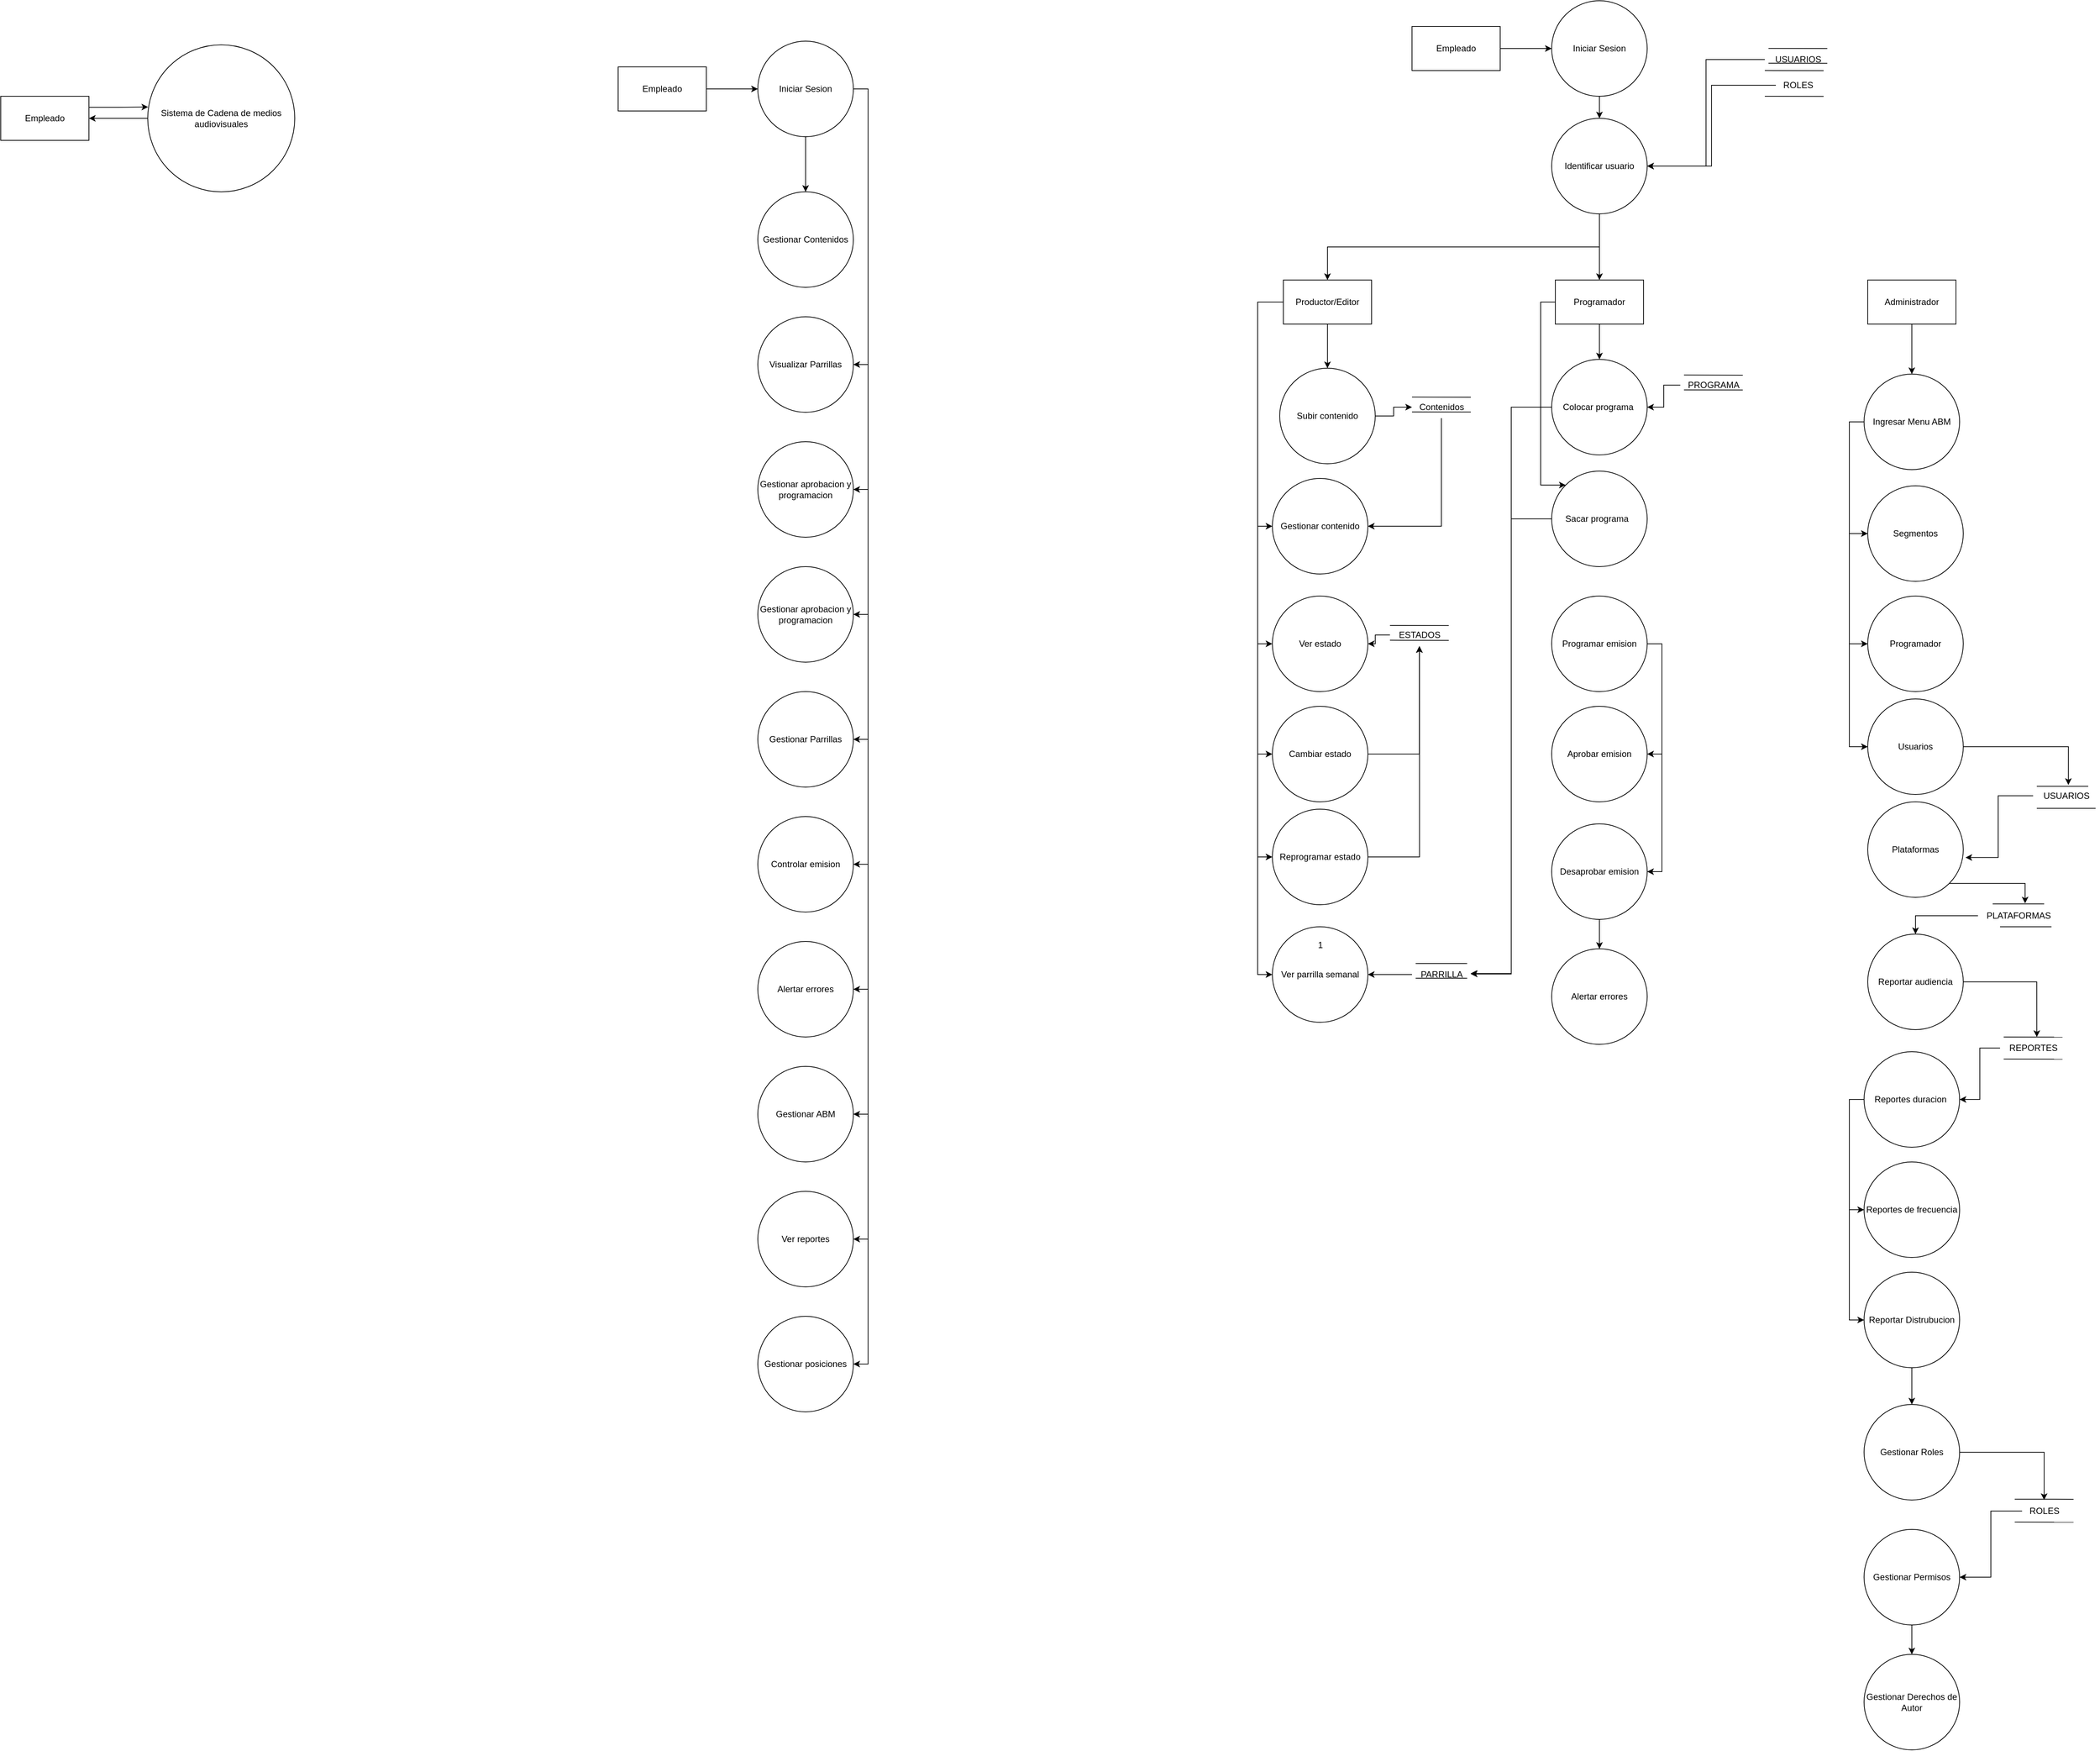 <mxfile version="21.2.8" type="device">
  <diagram name="Página-1" id="Ly1dpZhFKaLRwfkJaXlY">
    <mxGraphModel dx="2607" dy="1535" grid="1" gridSize="10" guides="1" tooltips="1" connect="1" arrows="1" fold="1" page="1" pageScale="1" pageWidth="827" pageHeight="1169" math="0" shadow="0">
      <root>
        <mxCell id="0" />
        <mxCell id="1" parent="0" />
        <mxCell id="QG6XiLSZ6is3IQgDiI_S-5" style="edgeStyle=orthogonalEdgeStyle;rounded=0;orthogonalLoop=1;jettySize=auto;html=1;exitX=0;exitY=0.5;exitDx=0;exitDy=0;entryX=1;entryY=0.5;entryDx=0;entryDy=0;" edge="1" parent="1" source="QG6XiLSZ6is3IQgDiI_S-1" target="QG6XiLSZ6is3IQgDiI_S-2">
          <mxGeometry relative="1" as="geometry" />
        </mxCell>
        <mxCell id="QG6XiLSZ6is3IQgDiI_S-1" value="Sistema de Cadena de medios audiovisuales" style="ellipse;whiteSpace=wrap;html=1;aspect=fixed;" vertex="1" parent="1">
          <mxGeometry x="200" y="180" width="200" height="200" as="geometry" />
        </mxCell>
        <mxCell id="QG6XiLSZ6is3IQgDiI_S-4" style="edgeStyle=orthogonalEdgeStyle;rounded=0;orthogonalLoop=1;jettySize=auto;html=1;exitX=1;exitY=0.25;exitDx=0;exitDy=0;entryX=0.003;entryY=0.423;entryDx=0;entryDy=0;entryPerimeter=0;" edge="1" parent="1" source="QG6XiLSZ6is3IQgDiI_S-2" target="QG6XiLSZ6is3IQgDiI_S-1">
          <mxGeometry relative="1" as="geometry" />
        </mxCell>
        <mxCell id="QG6XiLSZ6is3IQgDiI_S-2" value="Empleado" style="rounded=0;whiteSpace=wrap;html=1;" vertex="1" parent="1">
          <mxGeometry y="250" width="120" height="60" as="geometry" />
        </mxCell>
        <mxCell id="QG6XiLSZ6is3IQgDiI_S-16" style="edgeStyle=orthogonalEdgeStyle;rounded=0;orthogonalLoop=1;jettySize=auto;html=1;entryX=0;entryY=0.5;entryDx=0;entryDy=0;" edge="1" parent="1" source="QG6XiLSZ6is3IQgDiI_S-7" target="QG6XiLSZ6is3IQgDiI_S-8">
          <mxGeometry relative="1" as="geometry" />
        </mxCell>
        <mxCell id="QG6XiLSZ6is3IQgDiI_S-7" value="Empleado" style="rounded=0;whiteSpace=wrap;html=1;" vertex="1" parent="1">
          <mxGeometry x="840" y="210" width="120" height="60" as="geometry" />
        </mxCell>
        <mxCell id="QG6XiLSZ6is3IQgDiI_S-30" style="edgeStyle=orthogonalEdgeStyle;rounded=0;orthogonalLoop=1;jettySize=auto;html=1;" edge="1" parent="1" source="QG6XiLSZ6is3IQgDiI_S-8" target="QG6XiLSZ6is3IQgDiI_S-19">
          <mxGeometry relative="1" as="geometry" />
        </mxCell>
        <mxCell id="QG6XiLSZ6is3IQgDiI_S-31" style="edgeStyle=orthogonalEdgeStyle;rounded=0;orthogonalLoop=1;jettySize=auto;html=1;exitX=1;exitY=0.5;exitDx=0;exitDy=0;entryX=1;entryY=0.5;entryDx=0;entryDy=0;" edge="1" parent="1" source="QG6XiLSZ6is3IQgDiI_S-8" target="QG6XiLSZ6is3IQgDiI_S-20">
          <mxGeometry relative="1" as="geometry" />
        </mxCell>
        <mxCell id="QG6XiLSZ6is3IQgDiI_S-32" style="edgeStyle=orthogonalEdgeStyle;rounded=0;orthogonalLoop=1;jettySize=auto;html=1;exitX=1;exitY=0.5;exitDx=0;exitDy=0;entryX=1;entryY=0.5;entryDx=0;entryDy=0;" edge="1" parent="1" source="QG6XiLSZ6is3IQgDiI_S-8" target="QG6XiLSZ6is3IQgDiI_S-21">
          <mxGeometry relative="1" as="geometry" />
        </mxCell>
        <mxCell id="QG6XiLSZ6is3IQgDiI_S-34" style="edgeStyle=orthogonalEdgeStyle;rounded=0;orthogonalLoop=1;jettySize=auto;html=1;exitX=1;exitY=0.5;exitDx=0;exitDy=0;entryX=1;entryY=0.5;entryDx=0;entryDy=0;" edge="1" parent="1" source="QG6XiLSZ6is3IQgDiI_S-8" target="QG6XiLSZ6is3IQgDiI_S-22">
          <mxGeometry relative="1" as="geometry" />
        </mxCell>
        <mxCell id="QG6XiLSZ6is3IQgDiI_S-35" style="edgeStyle=orthogonalEdgeStyle;rounded=0;orthogonalLoop=1;jettySize=auto;html=1;exitX=1;exitY=0.5;exitDx=0;exitDy=0;entryX=1;entryY=0.5;entryDx=0;entryDy=0;" edge="1" parent="1" source="QG6XiLSZ6is3IQgDiI_S-8" target="QG6XiLSZ6is3IQgDiI_S-24">
          <mxGeometry relative="1" as="geometry" />
        </mxCell>
        <mxCell id="QG6XiLSZ6is3IQgDiI_S-37" style="edgeStyle=orthogonalEdgeStyle;rounded=0;orthogonalLoop=1;jettySize=auto;html=1;exitX=1;exitY=0.5;exitDx=0;exitDy=0;entryX=1;entryY=0.5;entryDx=0;entryDy=0;" edge="1" parent="1" source="QG6XiLSZ6is3IQgDiI_S-8" target="QG6XiLSZ6is3IQgDiI_S-25">
          <mxGeometry relative="1" as="geometry" />
        </mxCell>
        <mxCell id="QG6XiLSZ6is3IQgDiI_S-38" style="edgeStyle=orthogonalEdgeStyle;rounded=0;orthogonalLoop=1;jettySize=auto;html=1;exitX=1;exitY=0.5;exitDx=0;exitDy=0;entryX=1;entryY=0.5;entryDx=0;entryDy=0;" edge="1" parent="1" source="QG6XiLSZ6is3IQgDiI_S-8" target="QG6XiLSZ6is3IQgDiI_S-26">
          <mxGeometry relative="1" as="geometry" />
        </mxCell>
        <mxCell id="QG6XiLSZ6is3IQgDiI_S-39" style="edgeStyle=orthogonalEdgeStyle;rounded=0;orthogonalLoop=1;jettySize=auto;html=1;exitX=1;exitY=0.5;exitDx=0;exitDy=0;entryX=1;entryY=0.5;entryDx=0;entryDy=0;" edge="1" parent="1" source="QG6XiLSZ6is3IQgDiI_S-8" target="QG6XiLSZ6is3IQgDiI_S-27">
          <mxGeometry relative="1" as="geometry" />
        </mxCell>
        <mxCell id="QG6XiLSZ6is3IQgDiI_S-40" style="edgeStyle=orthogonalEdgeStyle;rounded=0;orthogonalLoop=1;jettySize=auto;html=1;exitX=1;exitY=0.5;exitDx=0;exitDy=0;entryX=1;entryY=0.5;entryDx=0;entryDy=0;" edge="1" parent="1" source="QG6XiLSZ6is3IQgDiI_S-8" target="QG6XiLSZ6is3IQgDiI_S-28">
          <mxGeometry relative="1" as="geometry" />
        </mxCell>
        <mxCell id="QG6XiLSZ6is3IQgDiI_S-41" style="edgeStyle=orthogonalEdgeStyle;rounded=0;orthogonalLoop=1;jettySize=auto;html=1;exitX=1;exitY=0.5;exitDx=0;exitDy=0;entryX=1;entryY=0.5;entryDx=0;entryDy=0;" edge="1" parent="1" source="QG6XiLSZ6is3IQgDiI_S-8" target="QG6XiLSZ6is3IQgDiI_S-29">
          <mxGeometry relative="1" as="geometry" />
        </mxCell>
        <mxCell id="QG6XiLSZ6is3IQgDiI_S-8" value="Iniciar Sesion" style="ellipse;whiteSpace=wrap;html=1;aspect=fixed;" vertex="1" parent="1">
          <mxGeometry x="1030" y="175" width="130" height="130" as="geometry" />
        </mxCell>
        <mxCell id="QG6XiLSZ6is3IQgDiI_S-19" value="Gestionar Contenidos" style="ellipse;whiteSpace=wrap;html=1;aspect=fixed;" vertex="1" parent="1">
          <mxGeometry x="1030" y="380" width="130" height="130" as="geometry" />
        </mxCell>
        <mxCell id="QG6XiLSZ6is3IQgDiI_S-20" value="Visualizar Parrillas" style="ellipse;whiteSpace=wrap;html=1;aspect=fixed;" vertex="1" parent="1">
          <mxGeometry x="1030" y="550" width="130" height="130" as="geometry" />
        </mxCell>
        <mxCell id="QG6XiLSZ6is3IQgDiI_S-21" value="Gestionar aprobacion y programacion" style="ellipse;whiteSpace=wrap;html=1;aspect=fixed;" vertex="1" parent="1">
          <mxGeometry x="1030" y="720" width="130" height="130" as="geometry" />
        </mxCell>
        <mxCell id="QG6XiLSZ6is3IQgDiI_S-22" value="Gestionar aprobacion y programacion" style="ellipse;whiteSpace=wrap;html=1;aspect=fixed;" vertex="1" parent="1">
          <mxGeometry x="1030" y="890" width="130" height="130" as="geometry" />
        </mxCell>
        <mxCell id="QG6XiLSZ6is3IQgDiI_S-24" value="Gestionar Parrillas" style="ellipse;whiteSpace=wrap;html=1;aspect=fixed;" vertex="1" parent="1">
          <mxGeometry x="1030" y="1060" width="130" height="130" as="geometry" />
        </mxCell>
        <mxCell id="QG6XiLSZ6is3IQgDiI_S-25" value="Controlar emision" style="ellipse;whiteSpace=wrap;html=1;aspect=fixed;" vertex="1" parent="1">
          <mxGeometry x="1030" y="1230" width="130" height="130" as="geometry" />
        </mxCell>
        <mxCell id="QG6XiLSZ6is3IQgDiI_S-26" value="Alertar errores" style="ellipse;whiteSpace=wrap;html=1;aspect=fixed;" vertex="1" parent="1">
          <mxGeometry x="1030" y="1400" width="130" height="130" as="geometry" />
        </mxCell>
        <mxCell id="QG6XiLSZ6is3IQgDiI_S-27" value="Gestionar ABM" style="ellipse;whiteSpace=wrap;html=1;aspect=fixed;" vertex="1" parent="1">
          <mxGeometry x="1030" y="1570" width="130" height="130" as="geometry" />
        </mxCell>
        <mxCell id="QG6XiLSZ6is3IQgDiI_S-28" value="Ver reportes" style="ellipse;whiteSpace=wrap;html=1;aspect=fixed;" vertex="1" parent="1">
          <mxGeometry x="1030" y="1740" width="130" height="130" as="geometry" />
        </mxCell>
        <mxCell id="QG6XiLSZ6is3IQgDiI_S-29" value="Gestionar posiciones" style="ellipse;whiteSpace=wrap;html=1;aspect=fixed;" vertex="1" parent="1">
          <mxGeometry x="1030" y="1910" width="130" height="130" as="geometry" />
        </mxCell>
        <mxCell id="QG6XiLSZ6is3IQgDiI_S-42" style="edgeStyle=orthogonalEdgeStyle;rounded=0;orthogonalLoop=1;jettySize=auto;html=1;entryX=0;entryY=0.5;entryDx=0;entryDy=0;" edge="1" parent="1" source="QG6XiLSZ6is3IQgDiI_S-43" target="QG6XiLSZ6is3IQgDiI_S-54">
          <mxGeometry relative="1" as="geometry" />
        </mxCell>
        <mxCell id="QG6XiLSZ6is3IQgDiI_S-43" value="Empleado" style="rounded=0;whiteSpace=wrap;html=1;" vertex="1" parent="1">
          <mxGeometry x="1920" y="155" width="120" height="60" as="geometry" />
        </mxCell>
        <mxCell id="QG6XiLSZ6is3IQgDiI_S-74" style="edgeStyle=orthogonalEdgeStyle;rounded=0;orthogonalLoop=1;jettySize=auto;html=1;exitX=0.5;exitY=1;exitDx=0;exitDy=0;entryX=0.5;entryY=0;entryDx=0;entryDy=0;" edge="1" parent="1" source="QG6XiLSZ6is3IQgDiI_S-54" target="QG6XiLSZ6is3IQgDiI_S-65">
          <mxGeometry relative="1" as="geometry" />
        </mxCell>
        <mxCell id="QG6XiLSZ6is3IQgDiI_S-54" value="Iniciar Sesion" style="ellipse;whiteSpace=wrap;html=1;aspect=fixed;" vertex="1" parent="1">
          <mxGeometry x="2110" y="120" width="130" height="130" as="geometry" />
        </mxCell>
        <mxCell id="QG6XiLSZ6is3IQgDiI_S-104" style="edgeStyle=orthogonalEdgeStyle;rounded=0;orthogonalLoop=1;jettySize=auto;html=1;" edge="1" parent="1" source="QG6XiLSZ6is3IQgDiI_S-55" target="QG6XiLSZ6is3IQgDiI_S-103">
          <mxGeometry relative="1" as="geometry" />
        </mxCell>
        <mxCell id="QG6XiLSZ6is3IQgDiI_S-55" value="Subir contenido" style="ellipse;whiteSpace=wrap;html=1;aspect=fixed;" vertex="1" parent="1">
          <mxGeometry x="1740" y="620" width="130" height="130" as="geometry" />
        </mxCell>
        <mxCell id="QG6XiLSZ6is3IQgDiI_S-56" value="Ver parrilla semanal" style="ellipse;whiteSpace=wrap;html=1;aspect=fixed;" vertex="1" parent="1">
          <mxGeometry x="1730" y="1380" width="130" height="130" as="geometry" />
        </mxCell>
        <mxCell id="QG6XiLSZ6is3IQgDiI_S-57" value="Ver estado" style="ellipse;whiteSpace=wrap;html=1;aspect=fixed;" vertex="1" parent="1">
          <mxGeometry x="1730" y="930" width="130" height="130" as="geometry" />
        </mxCell>
        <mxCell id="QG6XiLSZ6is3IQgDiI_S-132" style="edgeStyle=orthogonalEdgeStyle;rounded=0;orthogonalLoop=1;jettySize=auto;html=1;exitX=0;exitY=0.5;exitDx=0;exitDy=0;entryX=1;entryY=0.474;entryDx=0;entryDy=0;entryPerimeter=0;" edge="1" parent="1" source="QG6XiLSZ6is3IQgDiI_S-59" target="QG6XiLSZ6is3IQgDiI_S-123">
          <mxGeometry relative="1" as="geometry" />
        </mxCell>
        <mxCell id="QG6XiLSZ6is3IQgDiI_S-59" value="Colocar programa&amp;nbsp;" style="ellipse;whiteSpace=wrap;html=1;aspect=fixed;" vertex="1" parent="1">
          <mxGeometry x="2110" y="608" width="130" height="130" as="geometry" />
        </mxCell>
        <mxCell id="QG6XiLSZ6is3IQgDiI_S-60" value="Aprobar emision" style="ellipse;whiteSpace=wrap;html=1;aspect=fixed;" vertex="1" parent="1">
          <mxGeometry x="2110" y="1080" width="130" height="130" as="geometry" />
        </mxCell>
        <mxCell id="QG6XiLSZ6is3IQgDiI_S-61" value="Alertar errores" style="ellipse;whiteSpace=wrap;html=1;aspect=fixed;" vertex="1" parent="1">
          <mxGeometry x="2110" y="1410" width="130" height="130" as="geometry" />
        </mxCell>
        <mxCell id="QG6XiLSZ6is3IQgDiI_S-83" style="edgeStyle=orthogonalEdgeStyle;rounded=0;orthogonalLoop=1;jettySize=auto;html=1;exitX=0.5;exitY=1;exitDx=0;exitDy=0;entryX=0.5;entryY=0;entryDx=0;entryDy=0;" edge="1" parent="1" source="QG6XiLSZ6is3IQgDiI_S-65" target="QG6XiLSZ6is3IQgDiI_S-78">
          <mxGeometry relative="1" as="geometry" />
        </mxCell>
        <mxCell id="QG6XiLSZ6is3IQgDiI_S-125" style="edgeStyle=orthogonalEdgeStyle;rounded=0;orthogonalLoop=1;jettySize=auto;html=1;exitX=0.5;exitY=1;exitDx=0;exitDy=0;" edge="1" parent="1" source="QG6XiLSZ6is3IQgDiI_S-65" target="QG6XiLSZ6is3IQgDiI_S-80">
          <mxGeometry relative="1" as="geometry" />
        </mxCell>
        <mxCell id="QG6XiLSZ6is3IQgDiI_S-65" value="Identificar usuario" style="ellipse;whiteSpace=wrap;html=1;aspect=fixed;" vertex="1" parent="1">
          <mxGeometry x="2110" y="280" width="130" height="130" as="geometry" />
        </mxCell>
        <mxCell id="QG6XiLSZ6is3IQgDiI_S-67" value="" style="endArrow=none;html=1;rounded=0;" edge="1" parent="1" source="QG6XiLSZ6is3IQgDiI_S-72">
          <mxGeometry width="50" height="50" relative="1" as="geometry">
            <mxPoint x="2400" y="214.92" as="sourcePoint" />
            <mxPoint x="2480" y="215.08" as="targetPoint" />
            <Array as="points">
              <mxPoint x="2400" y="214.92" />
            </Array>
          </mxGeometry>
        </mxCell>
        <mxCell id="QG6XiLSZ6is3IQgDiI_S-68" value="" style="endArrow=none;html=1;rounded=0;" edge="1" parent="1">
          <mxGeometry width="50" height="50" relative="1" as="geometry">
            <mxPoint x="2400" y="250" as="sourcePoint" />
            <mxPoint x="2480" y="250.16" as="targetPoint" />
            <Array as="points">
              <mxPoint x="2400" y="250" />
            </Array>
          </mxGeometry>
        </mxCell>
        <mxCell id="QG6XiLSZ6is3IQgDiI_S-75" style="edgeStyle=orthogonalEdgeStyle;rounded=0;orthogonalLoop=1;jettySize=auto;html=1;entryX=1;entryY=0.5;entryDx=0;entryDy=0;" edge="1" parent="1" source="QG6XiLSZ6is3IQgDiI_S-69" target="QG6XiLSZ6is3IQgDiI_S-65">
          <mxGeometry relative="1" as="geometry" />
        </mxCell>
        <mxCell id="QG6XiLSZ6is3IQgDiI_S-69" value="ROLES" style="text;html=1;align=center;verticalAlign=middle;resizable=0;points=[];autosize=1;strokeColor=none;fillColor=none;" vertex="1" parent="1">
          <mxGeometry x="2415" y="220" width="60" height="30" as="geometry" />
        </mxCell>
        <mxCell id="QG6XiLSZ6is3IQgDiI_S-70" value="" style="endArrow=none;html=1;rounded=0;" edge="1" parent="1">
          <mxGeometry width="50" height="50" relative="1" as="geometry">
            <mxPoint x="2405" y="184.84" as="sourcePoint" />
            <mxPoint x="2485" y="185" as="targetPoint" />
            <Array as="points">
              <mxPoint x="2405" y="184.84" />
            </Array>
          </mxGeometry>
        </mxCell>
        <mxCell id="QG6XiLSZ6is3IQgDiI_S-71" value="" style="endArrow=none;html=1;rounded=0;" edge="1" parent="1">
          <mxGeometry width="50" height="50" relative="1" as="geometry">
            <mxPoint x="2405" y="205" as="sourcePoint" />
            <mxPoint x="2485" y="205.16" as="targetPoint" />
            <Array as="points">
              <mxPoint x="2405" y="205" />
            </Array>
          </mxGeometry>
        </mxCell>
        <mxCell id="QG6XiLSZ6is3IQgDiI_S-77" style="edgeStyle=orthogonalEdgeStyle;rounded=0;orthogonalLoop=1;jettySize=auto;html=1;entryX=1;entryY=0.5;entryDx=0;entryDy=0;" edge="1" parent="1" source="QG6XiLSZ6is3IQgDiI_S-72" target="QG6XiLSZ6is3IQgDiI_S-65">
          <mxGeometry relative="1" as="geometry" />
        </mxCell>
        <mxCell id="QG6XiLSZ6is3IQgDiI_S-91" style="edgeStyle=orthogonalEdgeStyle;rounded=0;orthogonalLoop=1;jettySize=auto;html=1;exitX=0.5;exitY=1;exitDx=0;exitDy=0;entryX=0.5;entryY=0;entryDx=0;entryDy=0;" edge="1" parent="1" source="QG6XiLSZ6is3IQgDiI_S-78" target="QG6XiLSZ6is3IQgDiI_S-55">
          <mxGeometry relative="1" as="geometry" />
        </mxCell>
        <mxCell id="QG6XiLSZ6is3IQgDiI_S-94" style="edgeStyle=orthogonalEdgeStyle;rounded=0;orthogonalLoop=1;jettySize=auto;html=1;exitX=0;exitY=0.5;exitDx=0;exitDy=0;entryX=0;entryY=0.5;entryDx=0;entryDy=0;" edge="1" parent="1" source="QG6XiLSZ6is3IQgDiI_S-78" target="QG6XiLSZ6is3IQgDiI_S-85">
          <mxGeometry relative="1" as="geometry" />
        </mxCell>
        <mxCell id="QG6XiLSZ6is3IQgDiI_S-95" style="edgeStyle=orthogonalEdgeStyle;rounded=0;orthogonalLoop=1;jettySize=auto;html=1;exitX=0;exitY=0.5;exitDx=0;exitDy=0;entryX=0;entryY=0.5;entryDx=0;entryDy=0;" edge="1" parent="1" source="QG6XiLSZ6is3IQgDiI_S-78" target="QG6XiLSZ6is3IQgDiI_S-57">
          <mxGeometry relative="1" as="geometry">
            <mxPoint x="1700" y="930" as="targetPoint" />
          </mxGeometry>
        </mxCell>
        <mxCell id="QG6XiLSZ6is3IQgDiI_S-96" style="edgeStyle=orthogonalEdgeStyle;rounded=0;orthogonalLoop=1;jettySize=auto;html=1;exitX=0;exitY=0.5;exitDx=0;exitDy=0;entryX=0;entryY=0.5;entryDx=0;entryDy=0;" edge="1" parent="1" source="QG6XiLSZ6is3IQgDiI_S-78" target="QG6XiLSZ6is3IQgDiI_S-86">
          <mxGeometry relative="1" as="geometry" />
        </mxCell>
        <mxCell id="QG6XiLSZ6is3IQgDiI_S-97" style="edgeStyle=orthogonalEdgeStyle;rounded=0;orthogonalLoop=1;jettySize=auto;html=1;exitX=0;exitY=0.5;exitDx=0;exitDy=0;entryX=0;entryY=0.5;entryDx=0;entryDy=0;" edge="1" parent="1" source="QG6XiLSZ6is3IQgDiI_S-78" target="QG6XiLSZ6is3IQgDiI_S-87">
          <mxGeometry relative="1" as="geometry" />
        </mxCell>
        <mxCell id="QG6XiLSZ6is3IQgDiI_S-98" style="edgeStyle=orthogonalEdgeStyle;rounded=0;orthogonalLoop=1;jettySize=auto;html=1;exitX=0;exitY=0.5;exitDx=0;exitDy=0;entryX=0;entryY=0.5;entryDx=0;entryDy=0;" edge="1" parent="1" source="QG6XiLSZ6is3IQgDiI_S-78" target="QG6XiLSZ6is3IQgDiI_S-56">
          <mxGeometry relative="1" as="geometry" />
        </mxCell>
        <mxCell id="QG6XiLSZ6is3IQgDiI_S-78" value="Productor/Editor" style="rounded=0;whiteSpace=wrap;html=1;" vertex="1" parent="1">
          <mxGeometry x="1745" y="500" width="120" height="60" as="geometry" />
        </mxCell>
        <mxCell id="QG6XiLSZ6is3IQgDiI_S-135" style="edgeStyle=orthogonalEdgeStyle;rounded=0;orthogonalLoop=1;jettySize=auto;html=1;exitX=0.5;exitY=1;exitDx=0;exitDy=0;entryX=0.5;entryY=0;entryDx=0;entryDy=0;" edge="1" parent="1" source="QG6XiLSZ6is3IQgDiI_S-80" target="QG6XiLSZ6is3IQgDiI_S-59">
          <mxGeometry relative="1" as="geometry" />
        </mxCell>
        <mxCell id="QG6XiLSZ6is3IQgDiI_S-138" style="edgeStyle=orthogonalEdgeStyle;rounded=0;orthogonalLoop=1;jettySize=auto;html=1;exitX=0;exitY=0.5;exitDx=0;exitDy=0;entryX=0;entryY=0;entryDx=0;entryDy=0;" edge="1" parent="1" source="QG6XiLSZ6is3IQgDiI_S-80" target="QG6XiLSZ6is3IQgDiI_S-126">
          <mxGeometry relative="1" as="geometry">
            <Array as="points">
              <mxPoint x="2095" y="530" />
              <mxPoint x="2095" y="779" />
            </Array>
          </mxGeometry>
        </mxCell>
        <mxCell id="QG6XiLSZ6is3IQgDiI_S-80" value="Programador" style="rounded=0;whiteSpace=wrap;html=1;" vertex="1" parent="1">
          <mxGeometry x="2115" y="500" width="120" height="60" as="geometry" />
        </mxCell>
        <mxCell id="QG6XiLSZ6is3IQgDiI_S-211" style="edgeStyle=orthogonalEdgeStyle;rounded=0;orthogonalLoop=1;jettySize=auto;html=1;exitX=0.5;exitY=1;exitDx=0;exitDy=0;" edge="1" parent="1" source="QG6XiLSZ6is3IQgDiI_S-81" target="QG6XiLSZ6is3IQgDiI_S-144">
          <mxGeometry relative="1" as="geometry" />
        </mxCell>
        <mxCell id="QG6XiLSZ6is3IQgDiI_S-81" value="Administrador" style="rounded=0;whiteSpace=wrap;html=1;" vertex="1" parent="1">
          <mxGeometry x="2540" y="500" width="120" height="60" as="geometry" />
        </mxCell>
        <mxCell id="QG6XiLSZ6is3IQgDiI_S-85" value="Gestionar contenido" style="ellipse;whiteSpace=wrap;html=1;aspect=fixed;" vertex="1" parent="1">
          <mxGeometry x="1730" y="770" width="130" height="130" as="geometry" />
        </mxCell>
        <mxCell id="QG6XiLSZ6is3IQgDiI_S-119" style="edgeStyle=orthogonalEdgeStyle;rounded=0;orthogonalLoop=1;jettySize=auto;html=1;exitX=1;exitY=0.5;exitDx=0;exitDy=0;" edge="1" parent="1" source="QG6XiLSZ6is3IQgDiI_S-86" target="QG6XiLSZ6is3IQgDiI_S-116">
          <mxGeometry relative="1" as="geometry" />
        </mxCell>
        <mxCell id="QG6XiLSZ6is3IQgDiI_S-86" value="Cambiar estado" style="ellipse;whiteSpace=wrap;html=1;aspect=fixed;" vertex="1" parent="1">
          <mxGeometry x="1730" y="1080" width="130" height="130" as="geometry" />
        </mxCell>
        <mxCell id="QG6XiLSZ6is3IQgDiI_S-120" style="edgeStyle=orthogonalEdgeStyle;rounded=0;orthogonalLoop=1;jettySize=auto;html=1;exitX=1;exitY=0.5;exitDx=0;exitDy=0;entryX=0.502;entryY=1.01;entryDx=0;entryDy=0;entryPerimeter=0;" edge="1" parent="1" source="QG6XiLSZ6is3IQgDiI_S-87" target="QG6XiLSZ6is3IQgDiI_S-116">
          <mxGeometry relative="1" as="geometry" />
        </mxCell>
        <mxCell id="QG6XiLSZ6is3IQgDiI_S-87" value="Reprogramar estado" style="ellipse;whiteSpace=wrap;html=1;aspect=fixed;" vertex="1" parent="1">
          <mxGeometry x="1730" y="1220" width="130" height="130" as="geometry" />
        </mxCell>
        <mxCell id="QG6XiLSZ6is3IQgDiI_S-88" value="1" style="text;html=1;align=center;verticalAlign=middle;resizable=0;points=[];autosize=1;strokeColor=none;fillColor=none;" vertex="1" parent="1">
          <mxGeometry x="1780" y="1390" width="30" height="30" as="geometry" />
        </mxCell>
        <mxCell id="QG6XiLSZ6is3IQgDiI_S-101" value="" style="endArrow=none;html=1;rounded=0;" edge="1" parent="1">
          <mxGeometry width="50" height="50" relative="1" as="geometry">
            <mxPoint x="1920" y="659.3" as="sourcePoint" />
            <mxPoint x="2000" y="659.46" as="targetPoint" />
            <Array as="points">
              <mxPoint x="1920" y="659.3" />
            </Array>
          </mxGeometry>
        </mxCell>
        <mxCell id="QG6XiLSZ6is3IQgDiI_S-102" value="" style="endArrow=none;html=1;rounded=0;" edge="1" parent="1">
          <mxGeometry width="50" height="50" relative="1" as="geometry">
            <mxPoint x="1920" y="679.46" as="sourcePoint" />
            <mxPoint x="2000" y="679.62" as="targetPoint" />
            <Array as="points">
              <mxPoint x="1920" y="679.46" />
            </Array>
          </mxGeometry>
        </mxCell>
        <mxCell id="QG6XiLSZ6is3IQgDiI_S-105" style="edgeStyle=orthogonalEdgeStyle;rounded=0;orthogonalLoop=1;jettySize=auto;html=1;entryX=1;entryY=0.5;entryDx=0;entryDy=0;" edge="1" parent="1" source="QG6XiLSZ6is3IQgDiI_S-103" target="QG6XiLSZ6is3IQgDiI_S-85">
          <mxGeometry relative="1" as="geometry">
            <Array as="points">
              <mxPoint x="1960" y="835" />
            </Array>
          </mxGeometry>
        </mxCell>
        <mxCell id="QG6XiLSZ6is3IQgDiI_S-103" value="Contenidos" style="text;html=1;align=center;verticalAlign=middle;resizable=0;points=[];autosize=1;strokeColor=none;fillColor=none;" vertex="1" parent="1">
          <mxGeometry x="1920" y="658" width="80" height="30" as="geometry" />
        </mxCell>
        <mxCell id="QG6XiLSZ6is3IQgDiI_S-114" value="" style="endArrow=none;html=1;rounded=0;" edge="1" parent="1">
          <mxGeometry width="50" height="50" relative="1" as="geometry">
            <mxPoint x="1890" y="970" as="sourcePoint" />
            <mxPoint x="1970" y="970.16" as="targetPoint" />
            <Array as="points">
              <mxPoint x="1890" y="970" />
            </Array>
          </mxGeometry>
        </mxCell>
        <mxCell id="QG6XiLSZ6is3IQgDiI_S-115" value="" style="endArrow=none;html=1;rounded=0;" edge="1" parent="1">
          <mxGeometry width="50" height="50" relative="1" as="geometry">
            <mxPoint x="1890" y="990.16" as="sourcePoint" />
            <mxPoint x="1970" y="990.32" as="targetPoint" />
            <Array as="points">
              <mxPoint x="1890" y="990.16" />
            </Array>
          </mxGeometry>
        </mxCell>
        <mxCell id="QG6XiLSZ6is3IQgDiI_S-117" style="edgeStyle=orthogonalEdgeStyle;rounded=0;orthogonalLoop=1;jettySize=auto;html=1;" edge="1" parent="1" source="QG6XiLSZ6is3IQgDiI_S-116" target="QG6XiLSZ6is3IQgDiI_S-57">
          <mxGeometry relative="1" as="geometry" />
        </mxCell>
        <mxCell id="QG6XiLSZ6is3IQgDiI_S-116" value="ESTADOS" style="text;html=1;align=center;verticalAlign=middle;resizable=0;points=[];autosize=1;strokeColor=none;fillColor=none;" vertex="1" parent="1">
          <mxGeometry x="1890" y="968" width="80" height="30" as="geometry" />
        </mxCell>
        <mxCell id="QG6XiLSZ6is3IQgDiI_S-121" value="" style="endArrow=none;html=1;rounded=0;" edge="1" parent="1">
          <mxGeometry width="50" height="50" relative="1" as="geometry">
            <mxPoint x="1925" y="1430" as="sourcePoint" />
            <mxPoint x="1995" y="1430" as="targetPoint" />
          </mxGeometry>
        </mxCell>
        <mxCell id="QG6XiLSZ6is3IQgDiI_S-122" value="" style="endArrow=none;html=1;rounded=0;" edge="1" parent="1">
          <mxGeometry width="50" height="50" relative="1" as="geometry">
            <mxPoint x="1925" y="1450" as="sourcePoint" />
            <mxPoint x="1995" y="1450" as="targetPoint" />
          </mxGeometry>
        </mxCell>
        <mxCell id="QG6XiLSZ6is3IQgDiI_S-124" style="edgeStyle=orthogonalEdgeStyle;rounded=0;orthogonalLoop=1;jettySize=auto;html=1;entryX=1;entryY=0.5;entryDx=0;entryDy=0;" edge="1" parent="1" source="QG6XiLSZ6is3IQgDiI_S-123" target="QG6XiLSZ6is3IQgDiI_S-56">
          <mxGeometry relative="1" as="geometry" />
        </mxCell>
        <mxCell id="QG6XiLSZ6is3IQgDiI_S-123" value="PARRILLA" style="text;html=1;align=center;verticalAlign=middle;resizable=0;points=[];autosize=1;strokeColor=none;fillColor=none;" vertex="1" parent="1">
          <mxGeometry x="1920" y="1430" width="80" height="30" as="geometry" />
        </mxCell>
        <mxCell id="QG6XiLSZ6is3IQgDiI_S-134" style="edgeStyle=orthogonalEdgeStyle;rounded=0;orthogonalLoop=1;jettySize=auto;html=1;exitX=0;exitY=0.5;exitDx=0;exitDy=0;entryX=0.996;entryY=0.454;entryDx=0;entryDy=0;entryPerimeter=0;" edge="1" parent="1" source="QG6XiLSZ6is3IQgDiI_S-126" target="QG6XiLSZ6is3IQgDiI_S-123">
          <mxGeometry relative="1" as="geometry" />
        </mxCell>
        <mxCell id="QG6XiLSZ6is3IQgDiI_S-126" value="Sacar programa&amp;nbsp;&amp;nbsp;" style="ellipse;whiteSpace=wrap;html=1;aspect=fixed;" vertex="1" parent="1">
          <mxGeometry x="2110" y="760" width="130" height="130" as="geometry" />
        </mxCell>
        <mxCell id="QG6XiLSZ6is3IQgDiI_S-128" value="" style="endArrow=none;html=1;rounded=0;" edge="1" parent="1">
          <mxGeometry width="50" height="50" relative="1" as="geometry">
            <mxPoint x="2290" y="629.3" as="sourcePoint" />
            <mxPoint x="2370" y="629.46" as="targetPoint" />
            <Array as="points">
              <mxPoint x="2290" y="629.3" />
            </Array>
          </mxGeometry>
        </mxCell>
        <mxCell id="QG6XiLSZ6is3IQgDiI_S-129" value="" style="endArrow=none;html=1;rounded=0;" edge="1" parent="1">
          <mxGeometry width="50" height="50" relative="1" as="geometry">
            <mxPoint x="2290" y="649.46" as="sourcePoint" />
            <mxPoint x="2370" y="649.62" as="targetPoint" />
            <Array as="points">
              <mxPoint x="2290" y="649.46" />
            </Array>
          </mxGeometry>
        </mxCell>
        <mxCell id="QG6XiLSZ6is3IQgDiI_S-133" style="edgeStyle=orthogonalEdgeStyle;rounded=0;orthogonalLoop=1;jettySize=auto;html=1;" edge="1" parent="1" source="QG6XiLSZ6is3IQgDiI_S-130" target="QG6XiLSZ6is3IQgDiI_S-59">
          <mxGeometry relative="1" as="geometry" />
        </mxCell>
        <mxCell id="QG6XiLSZ6is3IQgDiI_S-130" value="PROGRAMA" style="text;html=1;align=center;verticalAlign=middle;resizable=0;points=[];autosize=1;strokeColor=none;fillColor=none;" vertex="1" parent="1">
          <mxGeometry x="2285" y="628" width="90" height="30" as="geometry" />
        </mxCell>
        <mxCell id="QG6XiLSZ6is3IQgDiI_S-143" style="edgeStyle=orthogonalEdgeStyle;rounded=0;orthogonalLoop=1;jettySize=auto;html=1;exitX=0.5;exitY=1;exitDx=0;exitDy=0;" edge="1" parent="1" source="QG6XiLSZ6is3IQgDiI_S-139" target="QG6XiLSZ6is3IQgDiI_S-61">
          <mxGeometry relative="1" as="geometry" />
        </mxCell>
        <mxCell id="QG6XiLSZ6is3IQgDiI_S-139" value="Desaprobar emision" style="ellipse;whiteSpace=wrap;html=1;aspect=fixed;" vertex="1" parent="1">
          <mxGeometry x="2110" y="1240" width="130" height="130" as="geometry" />
        </mxCell>
        <mxCell id="QG6XiLSZ6is3IQgDiI_S-141" style="edgeStyle=orthogonalEdgeStyle;rounded=0;orthogonalLoop=1;jettySize=auto;html=1;exitX=1;exitY=0.5;exitDx=0;exitDy=0;entryX=1;entryY=0.5;entryDx=0;entryDy=0;" edge="1" parent="1" source="QG6XiLSZ6is3IQgDiI_S-140" target="QG6XiLSZ6is3IQgDiI_S-60">
          <mxGeometry relative="1" as="geometry" />
        </mxCell>
        <mxCell id="QG6XiLSZ6is3IQgDiI_S-142" style="edgeStyle=orthogonalEdgeStyle;rounded=0;orthogonalLoop=1;jettySize=auto;html=1;exitX=1;exitY=0.5;exitDx=0;exitDy=0;entryX=1;entryY=0.5;entryDx=0;entryDy=0;" edge="1" parent="1" source="QG6XiLSZ6is3IQgDiI_S-140" target="QG6XiLSZ6is3IQgDiI_S-139">
          <mxGeometry relative="1" as="geometry" />
        </mxCell>
        <mxCell id="QG6XiLSZ6is3IQgDiI_S-140" value="Programar emision" style="ellipse;whiteSpace=wrap;html=1;aspect=fixed;" vertex="1" parent="1">
          <mxGeometry x="2110" y="930" width="130" height="130" as="geometry" />
        </mxCell>
        <mxCell id="QG6XiLSZ6is3IQgDiI_S-155" style="edgeStyle=orthogonalEdgeStyle;rounded=0;orthogonalLoop=1;jettySize=auto;html=1;exitX=0;exitY=0.5;exitDx=0;exitDy=0;entryX=0;entryY=0.5;entryDx=0;entryDy=0;" edge="1" parent="1" source="QG6XiLSZ6is3IQgDiI_S-144" target="QG6XiLSZ6is3IQgDiI_S-150">
          <mxGeometry relative="1" as="geometry" />
        </mxCell>
        <mxCell id="QG6XiLSZ6is3IQgDiI_S-156" style="edgeStyle=orthogonalEdgeStyle;rounded=0;orthogonalLoop=1;jettySize=auto;html=1;exitX=0;exitY=0.5;exitDx=0;exitDy=0;entryX=0;entryY=0.5;entryDx=0;entryDy=0;" edge="1" parent="1" source="QG6XiLSZ6is3IQgDiI_S-144" target="QG6XiLSZ6is3IQgDiI_S-148">
          <mxGeometry relative="1" as="geometry" />
        </mxCell>
        <mxCell id="QG6XiLSZ6is3IQgDiI_S-157" style="edgeStyle=orthogonalEdgeStyle;rounded=0;orthogonalLoop=1;jettySize=auto;html=1;exitX=0;exitY=0.5;exitDx=0;exitDy=0;entryX=0;entryY=0.5;entryDx=0;entryDy=0;" edge="1" parent="1" source="QG6XiLSZ6is3IQgDiI_S-144" target="QG6XiLSZ6is3IQgDiI_S-151">
          <mxGeometry relative="1" as="geometry" />
        </mxCell>
        <mxCell id="QG6XiLSZ6is3IQgDiI_S-144" value="Ingresar Menu ABM" style="ellipse;whiteSpace=wrap;html=1;aspect=fixed;" vertex="1" parent="1">
          <mxGeometry x="2535" y="628" width="130" height="130" as="geometry" />
        </mxCell>
        <mxCell id="QG6XiLSZ6is3IQgDiI_S-145" value="Reportes de frecuencia" style="ellipse;whiteSpace=wrap;html=1;aspect=fixed;" vertex="1" parent="1">
          <mxGeometry x="2535" y="1700" width="130" height="130" as="geometry" />
        </mxCell>
        <mxCell id="QG6XiLSZ6is3IQgDiI_S-184" style="edgeStyle=orthogonalEdgeStyle;rounded=0;orthogonalLoop=1;jettySize=auto;html=1;exitX=0;exitY=0.5;exitDx=0;exitDy=0;entryX=0;entryY=0.5;entryDx=0;entryDy=0;" edge="1" parent="1" source="QG6XiLSZ6is3IQgDiI_S-146" target="QG6XiLSZ6is3IQgDiI_S-145">
          <mxGeometry relative="1" as="geometry" />
        </mxCell>
        <mxCell id="QG6XiLSZ6is3IQgDiI_S-185" style="edgeStyle=orthogonalEdgeStyle;rounded=0;orthogonalLoop=1;jettySize=auto;html=1;exitX=0;exitY=0.5;exitDx=0;exitDy=0;entryX=0;entryY=0.5;entryDx=0;entryDy=0;" edge="1" parent="1" source="QG6XiLSZ6is3IQgDiI_S-146" target="QG6XiLSZ6is3IQgDiI_S-159">
          <mxGeometry relative="1" as="geometry" />
        </mxCell>
        <mxCell id="QG6XiLSZ6is3IQgDiI_S-146" value="Reportes duracion&amp;nbsp;" style="ellipse;whiteSpace=wrap;html=1;aspect=fixed;" vertex="1" parent="1">
          <mxGeometry x="2535" y="1550" width="130" height="130" as="geometry" />
        </mxCell>
        <mxCell id="QG6XiLSZ6is3IQgDiI_S-181" style="edgeStyle=orthogonalEdgeStyle;rounded=0;orthogonalLoop=1;jettySize=auto;html=1;exitX=1;exitY=0.5;exitDx=0;exitDy=0;entryX=0.556;entryY=0;entryDx=0;entryDy=0;entryPerimeter=0;" edge="1" parent="1" source="QG6XiLSZ6is3IQgDiI_S-147" target="QG6XiLSZ6is3IQgDiI_S-174">
          <mxGeometry relative="1" as="geometry" />
        </mxCell>
        <mxCell id="QG6XiLSZ6is3IQgDiI_S-147" value="Reportar audiencia" style="ellipse;whiteSpace=wrap;html=1;aspect=fixed;" vertex="1" parent="1">
          <mxGeometry x="2540" y="1390" width="130" height="130" as="geometry" />
        </mxCell>
        <mxCell id="QG6XiLSZ6is3IQgDiI_S-148" value="Programador" style="ellipse;whiteSpace=wrap;html=1;aspect=fixed;" vertex="1" parent="1">
          <mxGeometry x="2540" y="930" width="130" height="130" as="geometry" />
        </mxCell>
        <mxCell id="QG6XiLSZ6is3IQgDiI_S-150" value="Segmentos" style="ellipse;whiteSpace=wrap;html=1;aspect=fixed;" vertex="1" parent="1">
          <mxGeometry x="2540" y="780" width="130" height="130" as="geometry" />
        </mxCell>
        <mxCell id="QG6XiLSZ6is3IQgDiI_S-204" style="edgeStyle=orthogonalEdgeStyle;rounded=0;orthogonalLoop=1;jettySize=auto;html=1;exitX=1;exitY=0.5;exitDx=0;exitDy=0;entryX=0.533;entryY=0.006;entryDx=0;entryDy=0;entryPerimeter=0;" edge="1" parent="1" source="QG6XiLSZ6is3IQgDiI_S-151" target="QG6XiLSZ6is3IQgDiI_S-203">
          <mxGeometry relative="1" as="geometry" />
        </mxCell>
        <mxCell id="QG6XiLSZ6is3IQgDiI_S-151" value="Usuarios" style="ellipse;whiteSpace=wrap;html=1;aspect=fixed;" vertex="1" parent="1">
          <mxGeometry x="2540" y="1070" width="130" height="130" as="geometry" />
        </mxCell>
        <mxCell id="QG6XiLSZ6is3IQgDiI_S-209" style="edgeStyle=orthogonalEdgeStyle;rounded=0;orthogonalLoop=1;jettySize=auto;html=1;exitX=1;exitY=1;exitDx=0;exitDy=0;entryX=0.583;entryY=-0.061;entryDx=0;entryDy=0;entryPerimeter=0;" edge="1" parent="1" source="QG6XiLSZ6is3IQgDiI_S-152" target="QG6XiLSZ6is3IQgDiI_S-208">
          <mxGeometry relative="1" as="geometry" />
        </mxCell>
        <mxCell id="QG6XiLSZ6is3IQgDiI_S-152" value="Plataformas" style="ellipse;whiteSpace=wrap;html=1;aspect=fixed;" vertex="1" parent="1">
          <mxGeometry x="2540" y="1210" width="130" height="130" as="geometry" />
        </mxCell>
        <mxCell id="QG6XiLSZ6is3IQgDiI_S-169" style="edgeStyle=orthogonalEdgeStyle;rounded=0;orthogonalLoop=1;jettySize=auto;html=1;exitX=0.5;exitY=1;exitDx=0;exitDy=0;entryX=0.5;entryY=0;entryDx=0;entryDy=0;" edge="1" parent="1" source="QG6XiLSZ6is3IQgDiI_S-159" target="QG6XiLSZ6is3IQgDiI_S-166">
          <mxGeometry relative="1" as="geometry" />
        </mxCell>
        <mxCell id="QG6XiLSZ6is3IQgDiI_S-159" value="Reportar Distrubucion" style="ellipse;whiteSpace=wrap;html=1;aspect=fixed;" vertex="1" parent="1">
          <mxGeometry x="2535" y="1850" width="130" height="130" as="geometry" />
        </mxCell>
        <mxCell id="QG6XiLSZ6is3IQgDiI_S-190" style="edgeStyle=orthogonalEdgeStyle;rounded=0;orthogonalLoop=1;jettySize=auto;html=1;exitX=1;exitY=0.5;exitDx=0;exitDy=0;entryX=0.5;entryY=0;entryDx=0;entryDy=0;entryPerimeter=0;" edge="1" parent="1" source="QG6XiLSZ6is3IQgDiI_S-166" target="QG6XiLSZ6is3IQgDiI_S-188">
          <mxGeometry relative="1" as="geometry" />
        </mxCell>
        <mxCell id="QG6XiLSZ6is3IQgDiI_S-166" value="Gestionar Roles" style="ellipse;whiteSpace=wrap;html=1;aspect=fixed;" vertex="1" parent="1">
          <mxGeometry x="2535" y="2030" width="130" height="130" as="geometry" />
        </mxCell>
        <mxCell id="QG6XiLSZ6is3IQgDiI_S-192" style="edgeStyle=orthogonalEdgeStyle;rounded=0;orthogonalLoop=1;jettySize=auto;html=1;exitX=0.5;exitY=1;exitDx=0;exitDy=0;" edge="1" parent="1" source="QG6XiLSZ6is3IQgDiI_S-167" target="QG6XiLSZ6is3IQgDiI_S-168">
          <mxGeometry relative="1" as="geometry" />
        </mxCell>
        <mxCell id="QG6XiLSZ6is3IQgDiI_S-167" value="Gestionar Permisos" style="ellipse;whiteSpace=wrap;html=1;aspect=fixed;" vertex="1" parent="1">
          <mxGeometry x="2535" y="2200" width="130" height="130" as="geometry" />
        </mxCell>
        <mxCell id="QG6XiLSZ6is3IQgDiI_S-168" value="Gestionar Derechos de Autor" style="ellipse;whiteSpace=wrap;html=1;aspect=fixed;" vertex="1" parent="1">
          <mxGeometry x="2535" y="2370" width="130" height="130" as="geometry" />
        </mxCell>
        <mxCell id="QG6XiLSZ6is3IQgDiI_S-172" value="" style="endArrow=none;html=1;rounded=0;" edge="1" parent="1">
          <mxGeometry width="50" height="50" relative="1" as="geometry">
            <mxPoint x="2725" y="1530" as="sourcePoint" />
            <mxPoint x="2805" y="1530.16" as="targetPoint" />
            <Array as="points">
              <mxPoint x="2725" y="1530" />
            </Array>
          </mxGeometry>
        </mxCell>
        <mxCell id="QG6XiLSZ6is3IQgDiI_S-173" value="" style="endArrow=none;html=1;rounded=0;" edge="1" parent="1">
          <mxGeometry width="50" height="50" relative="1" as="geometry">
            <mxPoint x="2725" y="1560" as="sourcePoint" />
            <mxPoint x="2805" y="1560.16" as="targetPoint" />
            <Array as="points">
              <mxPoint x="2725" y="1560" />
            </Array>
          </mxGeometry>
        </mxCell>
        <mxCell id="QG6XiLSZ6is3IQgDiI_S-182" style="edgeStyle=orthogonalEdgeStyle;rounded=0;orthogonalLoop=1;jettySize=auto;html=1;entryX=1;entryY=0.5;entryDx=0;entryDy=0;" edge="1" parent="1" source="QG6XiLSZ6is3IQgDiI_S-174" target="QG6XiLSZ6is3IQgDiI_S-146">
          <mxGeometry relative="1" as="geometry" />
        </mxCell>
        <mxCell id="QG6XiLSZ6is3IQgDiI_S-174" value="REPORTES" style="text;html=1;align=center;verticalAlign=middle;resizable=0;points=[];autosize=1;strokeColor=none;fillColor=none;" vertex="1" parent="1">
          <mxGeometry x="2720" y="1530" width="90" height="30" as="geometry" />
        </mxCell>
        <mxCell id="QG6XiLSZ6is3IQgDiI_S-186" value="" style="endArrow=none;html=1;rounded=0;" edge="1" parent="1">
          <mxGeometry width="50" height="50" relative="1" as="geometry">
            <mxPoint x="2740" y="2190" as="sourcePoint" />
            <mxPoint x="2820" y="2190.16" as="targetPoint" />
            <Array as="points">
              <mxPoint x="2740" y="2190" />
            </Array>
          </mxGeometry>
        </mxCell>
        <mxCell id="QG6XiLSZ6is3IQgDiI_S-187" value="" style="endArrow=none;html=1;rounded=0;" edge="1" parent="1">
          <mxGeometry width="50" height="50" relative="1" as="geometry">
            <mxPoint x="2740" y="2158.82" as="sourcePoint" />
            <mxPoint x="2820" y="2158.98" as="targetPoint" />
            <Array as="points">
              <mxPoint x="2740" y="2158.82" />
            </Array>
          </mxGeometry>
        </mxCell>
        <mxCell id="QG6XiLSZ6is3IQgDiI_S-191" style="edgeStyle=orthogonalEdgeStyle;rounded=0;orthogonalLoop=1;jettySize=auto;html=1;entryX=1;entryY=0.5;entryDx=0;entryDy=0;" edge="1" parent="1" source="QG6XiLSZ6is3IQgDiI_S-188" target="QG6XiLSZ6is3IQgDiI_S-167">
          <mxGeometry relative="1" as="geometry" />
        </mxCell>
        <mxCell id="QG6XiLSZ6is3IQgDiI_S-188" value="ROLES" style="text;html=1;align=center;verticalAlign=middle;resizable=0;points=[];autosize=1;strokeColor=none;fillColor=none;" vertex="1" parent="1">
          <mxGeometry x="2750" y="2160" width="60" height="30" as="geometry" />
        </mxCell>
        <mxCell id="QG6XiLSZ6is3IQgDiI_S-189" value="" style="endArrow=none;html=1;rounded=0;" edge="1" parent="1" target="QG6XiLSZ6is3IQgDiI_S-72">
          <mxGeometry width="50" height="50" relative="1" as="geometry">
            <mxPoint x="2400" y="214.92" as="sourcePoint" />
            <mxPoint x="2480" y="215.08" as="targetPoint" />
            <Array as="points" />
          </mxGeometry>
        </mxCell>
        <mxCell id="QG6XiLSZ6is3IQgDiI_S-72" value="USUARIOS" style="text;html=1;align=center;verticalAlign=middle;resizable=0;points=[];autosize=1;strokeColor=none;fillColor=none;" vertex="1" parent="1">
          <mxGeometry x="2400" y="185" width="90" height="30" as="geometry" />
        </mxCell>
        <mxCell id="QG6XiLSZ6is3IQgDiI_S-201" value="" style="endArrow=none;html=1;rounded=0;" edge="1" parent="1">
          <mxGeometry width="50" height="50" relative="1" as="geometry">
            <mxPoint x="2770" y="1188.82" as="sourcePoint" />
            <mxPoint x="2840" y="1188.82" as="targetPoint" />
          </mxGeometry>
        </mxCell>
        <mxCell id="QG6XiLSZ6is3IQgDiI_S-202" value="" style="endArrow=none;html=1;rounded=0;" edge="1" parent="1">
          <mxGeometry width="50" height="50" relative="1" as="geometry">
            <mxPoint x="2770" y="1218.82" as="sourcePoint" />
            <mxPoint x="2850" y="1218.82" as="targetPoint" />
          </mxGeometry>
        </mxCell>
        <mxCell id="QG6XiLSZ6is3IQgDiI_S-205" style="edgeStyle=orthogonalEdgeStyle;rounded=0;orthogonalLoop=1;jettySize=auto;html=1;entryX=1.023;entryY=0.583;entryDx=0;entryDy=0;entryPerimeter=0;" edge="1" parent="1" source="QG6XiLSZ6is3IQgDiI_S-203" target="QG6XiLSZ6is3IQgDiI_S-152">
          <mxGeometry relative="1" as="geometry" />
        </mxCell>
        <mxCell id="QG6XiLSZ6is3IQgDiI_S-203" value="USUARIOS" style="text;html=1;align=center;verticalAlign=middle;resizable=0;points=[];autosize=1;strokeColor=none;fillColor=none;" vertex="1" parent="1">
          <mxGeometry x="2765" y="1186.82" width="90" height="30" as="geometry" />
        </mxCell>
        <mxCell id="QG6XiLSZ6is3IQgDiI_S-206" value="" style="endArrow=none;html=1;rounded=0;" edge="1" parent="1">
          <mxGeometry width="50" height="50" relative="1" as="geometry">
            <mxPoint x="2710" y="1348.82" as="sourcePoint" />
            <mxPoint x="2780" y="1348.82" as="targetPoint" />
          </mxGeometry>
        </mxCell>
        <mxCell id="QG6XiLSZ6is3IQgDiI_S-207" value="" style="endArrow=none;html=1;rounded=0;" edge="1" parent="1">
          <mxGeometry width="50" height="50" relative="1" as="geometry">
            <mxPoint x="2720" y="1380" as="sourcePoint" />
            <mxPoint x="2790" y="1380" as="targetPoint" />
          </mxGeometry>
        </mxCell>
        <mxCell id="QG6XiLSZ6is3IQgDiI_S-210" style="edgeStyle=orthogonalEdgeStyle;rounded=0;orthogonalLoop=1;jettySize=auto;html=1;" edge="1" parent="1" source="QG6XiLSZ6is3IQgDiI_S-208" target="QG6XiLSZ6is3IQgDiI_S-147">
          <mxGeometry relative="1" as="geometry" />
        </mxCell>
        <mxCell id="QG6XiLSZ6is3IQgDiI_S-208" value="PLATAFORMAS" style="text;html=1;align=center;verticalAlign=middle;resizable=0;points=[];autosize=1;strokeColor=none;fillColor=none;" vertex="1" parent="1">
          <mxGeometry x="2690" y="1350" width="110" height="30" as="geometry" />
        </mxCell>
      </root>
    </mxGraphModel>
  </diagram>
</mxfile>
